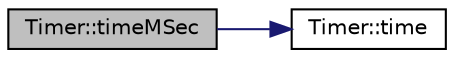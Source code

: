 digraph "Timer::timeMSec"
{
 // INTERACTIVE_SVG=YES
  edge [fontname="Helvetica",fontsize="10",labelfontname="Helvetica",labelfontsize="10"];
  node [fontname="Helvetica",fontsize="10",shape=record];
  rankdir="LR";
  Node1 [label="Timer::timeMSec",height=0.2,width=0.4,color="black", fillcolor="grey75", style="filled", fontcolor="black"];
  Node1 -> Node2 [color="midnightblue",fontsize="10",style="solid",fontname="Helvetica"];
  Node2 [label="Timer::time",height=0.2,width=0.4,color="black", fillcolor="white", style="filled",URL="$d8/d08/class_timer.html#a37be13bfa31ef41de4c1dcccacf97bd2"];
}
